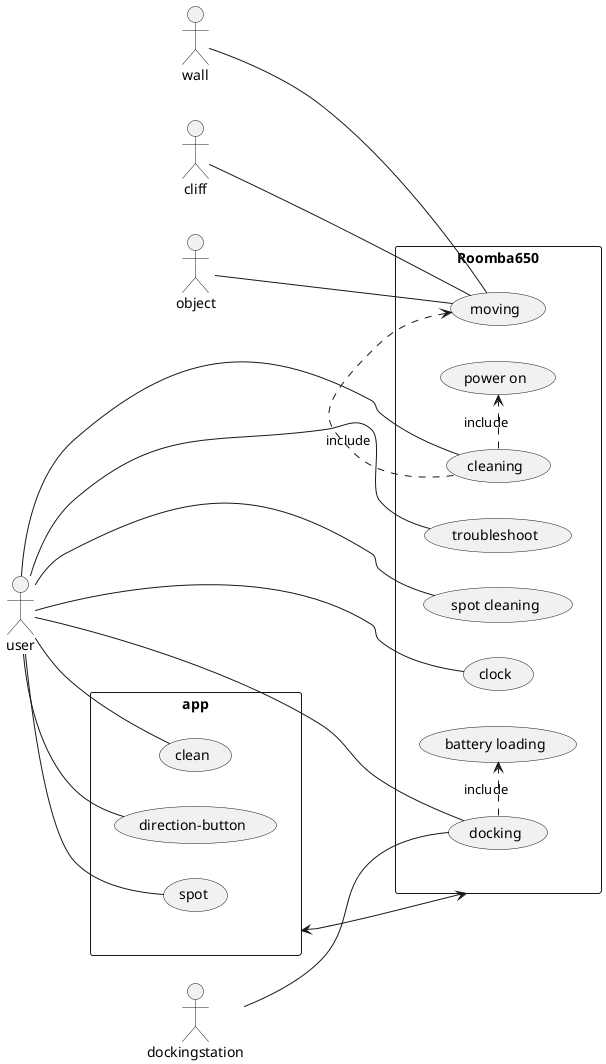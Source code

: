 @startuml

left to right direction

skinparam packageStyle rectangle

actor wall
actor cliff
actor object
actor user
actor dockingstation

rectangle Roomba650 {
  object -- (moving)
  cliff -- (moving)
  wall -- (moving)
  ' user -- (power on)
  user -- (troubleshoot)
  user -- (spot cleaning)
  user -- (cleaning)
  user -- (clock)
  user -- (docking)

  dockingstation -- (docking)

  (cleaning) .> (power on) : include

  (cleaning) .> (moving) : include
  (docking) .> (battery loading) : include

 ' (cleaning) .> (spot cleaning) : include

  ' (docking) .> (battery loading) : extends
}

rectangle app {
  user -- (clean)
  user -- (direction-button)
  user -- (spot)
}

app <--> Roomba650

@enduml
